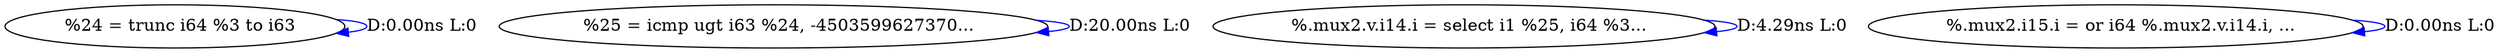digraph {
Node0x39526d0[label="  %24 = trunc i64 %3 to i63"];
Node0x39526d0 -> Node0x39526d0[label="D:0.00ns L:0",color=blue];
Node0x39527b0[label="  %25 = icmp ugt i63 %24, -4503599627370..."];
Node0x39527b0 -> Node0x39527b0[label="D:20.00ns L:0",color=blue];
Node0x3952890[label="  %.mux2.v.i14.i = select i1 %25, i64 %3..."];
Node0x3952890 -> Node0x3952890[label="D:4.29ns L:0",color=blue];
Node0x39529a0[label="  %.mux2.i15.i = or i64 %.mux2.v.i14.i, ..."];
Node0x39529a0 -> Node0x39529a0[label="D:0.00ns L:0",color=blue];
}
